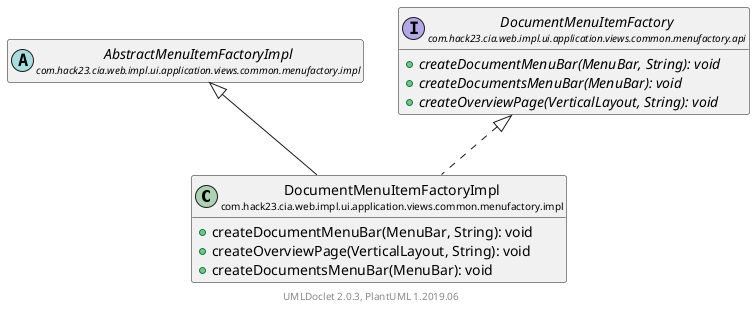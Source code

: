 @startuml
    set namespaceSeparator none
    hide empty fields
    hide empty methods

    class "<size:14>DocumentMenuItemFactoryImpl\n<size:10>com.hack23.cia.web.impl.ui.application.views.common.menufactory.impl" as com.hack23.cia.web.impl.ui.application.views.common.menufactory.impl.DocumentMenuItemFactoryImpl [[DocumentMenuItemFactoryImpl.html]] {
        +createDocumentMenuBar(MenuBar, String): void
        +createOverviewPage(VerticalLayout, String): void
        +createDocumentsMenuBar(MenuBar): void
    }

    abstract class "<size:14>AbstractMenuItemFactoryImpl\n<size:10>com.hack23.cia.web.impl.ui.application.views.common.menufactory.impl" as com.hack23.cia.web.impl.ui.application.views.common.menufactory.impl.AbstractMenuItemFactoryImpl [[AbstractMenuItemFactoryImpl.html]]
    interface "<size:14>DocumentMenuItemFactory\n<size:10>com.hack23.cia.web.impl.ui.application.views.common.menufactory.api" as com.hack23.cia.web.impl.ui.application.views.common.menufactory.api.DocumentMenuItemFactory [[../api/DocumentMenuItemFactory.html]] {
        {abstract} +createDocumentMenuBar(MenuBar, String): void
        {abstract} +createDocumentsMenuBar(MenuBar): void
        {abstract} +createOverviewPage(VerticalLayout, String): void
    }

    com.hack23.cia.web.impl.ui.application.views.common.menufactory.impl.AbstractMenuItemFactoryImpl <|-- com.hack23.cia.web.impl.ui.application.views.common.menufactory.impl.DocumentMenuItemFactoryImpl
    com.hack23.cia.web.impl.ui.application.views.common.menufactory.api.DocumentMenuItemFactory <|.. com.hack23.cia.web.impl.ui.application.views.common.menufactory.impl.DocumentMenuItemFactoryImpl

    center footer UMLDoclet 2.0.3, PlantUML 1.2019.06
@enduml
